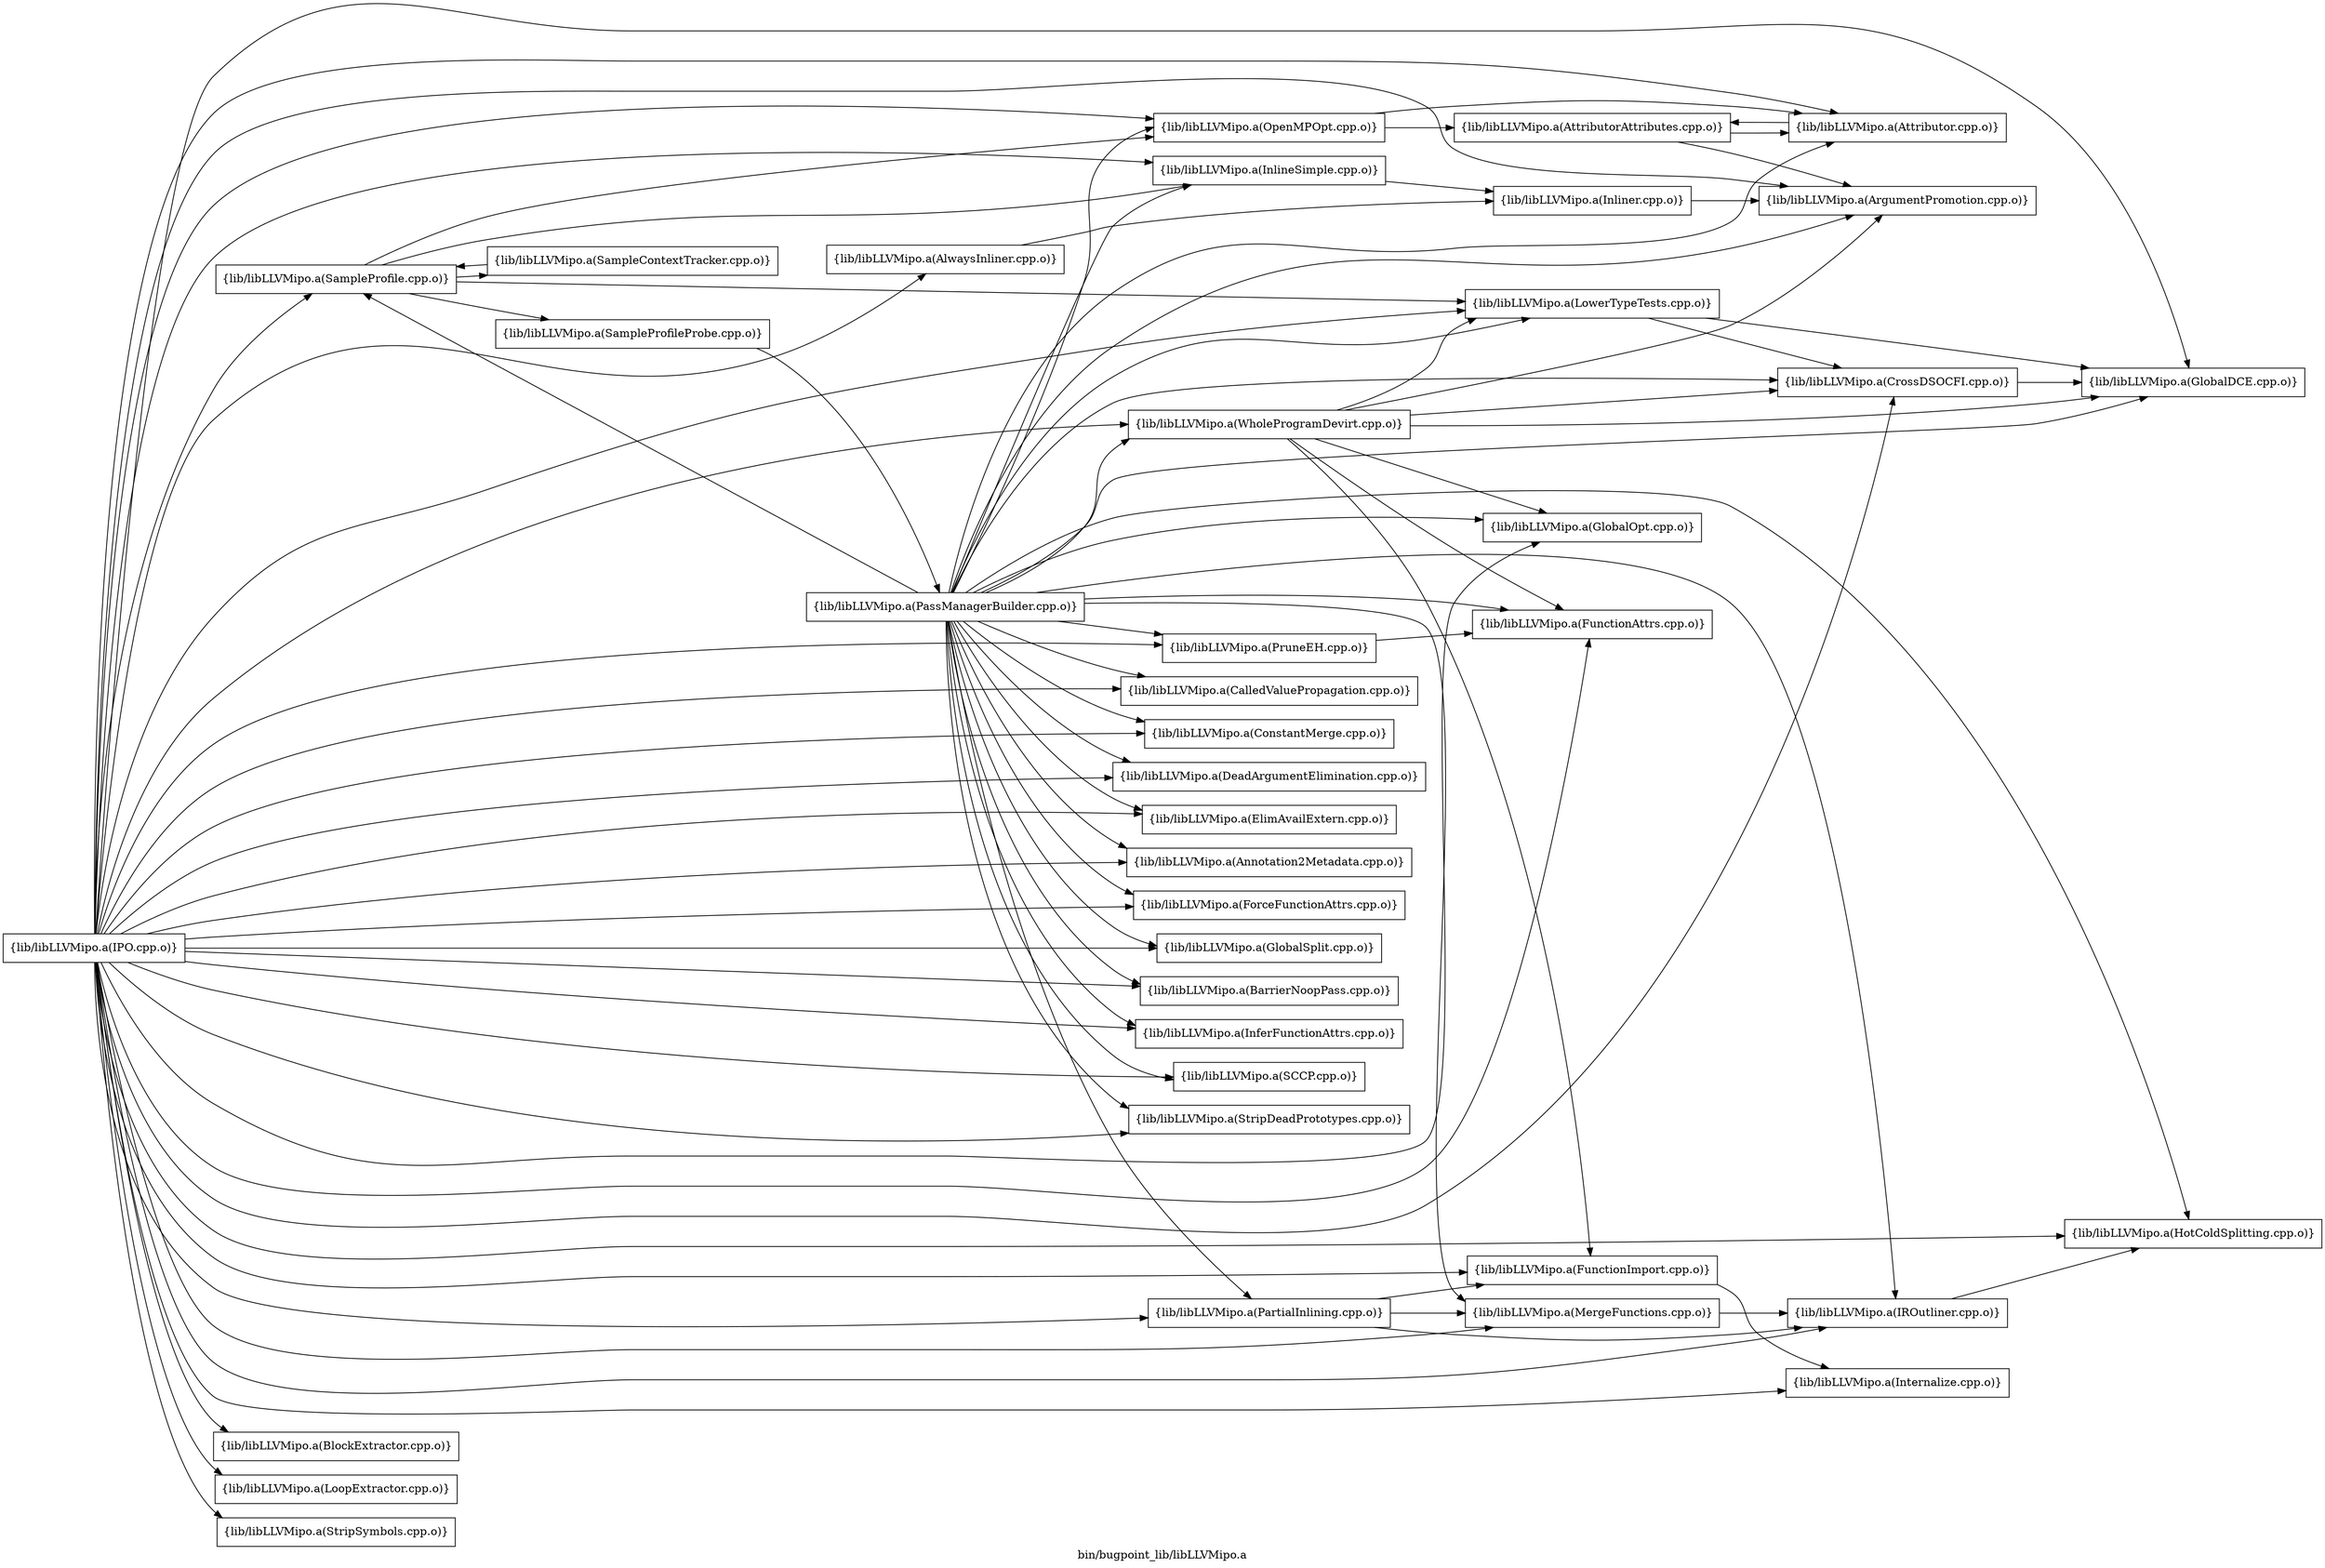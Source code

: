 digraph "bin/bugpoint_lib/libLLVMipo.a" {
	label="bin/bugpoint_lib/libLLVMipo.a";
	rankdir=LR;
	{ rank=same; Node0x5646d489fd58;  }
	{ rank=same; Node0x5646d487e108;  }

	Node0x5646d489fd58 [shape=record,shape=box,group=0,label="{lib/libLLVMipo.a(AlwaysInliner.cpp.o)}"];
	Node0x5646d489fd58 -> Node0x5646d487e108;
	Node0x5646d489d4b8 [shape=record,shape=box,group=0,label="{lib/libLLVMipo.a(ArgumentPromotion.cpp.o)}"];
	Node0x5646d489ea48 [shape=record,shape=box,group=0,label="{lib/libLLVMipo.a(Attributor.cpp.o)}"];
	Node0x5646d489ea48 -> Node0x5646d489a2b8;
	Node0x5646d489b0c8 [shape=record,shape=box,group=0,label="{lib/libLLVMipo.a(CalledValuePropagation.cpp.o)}"];
	Node0x5646d489b618 [shape=record,shape=box,group=0,label="{lib/libLLVMipo.a(ConstantMerge.cpp.o)}"];
	Node0x5646d489c798 [shape=record,shape=box,group=0,label="{lib/libLLVMipo.a(DeadArgumentElimination.cpp.o)}"];
	Node0x5646d48a2198 [shape=record,shape=box,group=0,label="{lib/libLLVMipo.a(ElimAvailExtern.cpp.o)}"];
	Node0x5646d48a19c8 [shape=record,shape=box,group=0,label="{lib/libLLVMipo.a(FunctionAttrs.cpp.o)}"];
	Node0x5646d487f1e8 [shape=record,shape=box,group=0,label="{lib/libLLVMipo.a(FunctionImport.cpp.o)}"];
	Node0x5646d487f1e8 -> Node0x5646d487d528;
	Node0x5646d487fd28 [shape=record,shape=box,group=0,label="{lib/libLLVMipo.a(GlobalDCE.cpp.o)}"];
	Node0x5646d48804f8 [shape=record,shape=box,group=0,label="{lib/libLLVMipo.a(GlobalOpt.cpp.o)}"];
	Node0x5646d4882438 [shape=record,shape=box,group=0,label="{lib/libLLVMipo.a(IPO.cpp.o)}"];
	Node0x5646d4882438 -> Node0x5646d489fd58;
	Node0x5646d4882438 -> Node0x5646d489d4b8;
	Node0x5646d4882438 -> Node0x5646d489ea48;
	Node0x5646d4882438 -> Node0x5646d489b0c8;
	Node0x5646d4882438 -> Node0x5646d489b618;
	Node0x5646d4882438 -> Node0x5646d489c798;
	Node0x5646d4882438 -> Node0x5646d48a2198;
	Node0x5646d4882438 -> Node0x5646d48a19c8;
	Node0x5646d4882438 -> Node0x5646d487f1e8;
	Node0x5646d4882438 -> Node0x5646d487fd28;
	Node0x5646d4882438 -> Node0x5646d48804f8;
	Node0x5646d4882438 -> Node0x5646d48812b8;
	Node0x5646d4882438 -> Node0x5646d48831f8;
	Node0x5646d4882438 -> Node0x5646d4883428;
	Node0x5646d4882438 -> Node0x5646d4882d48;
	Node0x5646d4882438 -> Node0x5646d4884468;
	Node0x5646d4882438 -> Node0x5646d4884918;
	Node0x5646d4882438 -> Node0x5646d487d028;
	Node0x5646d4882438 -> Node0x5646d487cfd8;
	Node0x5646d4882438 -> Node0x5646d487c358;
	Node0x5646d4882438 -> Node0x5646d487e8d8;
	Node0x5646d4882438 -> Node0x5646d487d528;
	Node0x5646d4882438 -> Node0x5646d4884a08;
	Node0x5646d4882438 -> Node0x5646d48841e8;
	Node0x5646d4882438 -> Node0x5646d4883ab8;
	Node0x5646d4882438 -> Node0x5646d48859f8;
	Node0x5646d4882438 -> Node0x5646d4885278;
	Node0x5646d4882438 -> Node0x5646d4895088;
	Node0x5646d4882438 -> Node0x5646d4894278;
	Node0x5646d4882438 -> Node0x5646d4890448;
	Node0x5646d4882438 -> Node0x5646d4891f28;
	Node0x5646d4882438 -> Node0x5646d4891d48;
	Node0x5646d4882438 -> Node0x5646d4898be8;
	Node0x5646d487e8d8 [shape=record,shape=box,group=0,label="{lib/libLLVMipo.a(InlineSimple.cpp.o)}"];
	Node0x5646d487e8d8 -> Node0x5646d487e108;
	Node0x5646d487d528 [shape=record,shape=box,group=0,label="{lib/libLLVMipo.a(Internalize.cpp.o)}"];
	Node0x5646d4884a08 [shape=record,shape=box,group=0,label="{lib/libLLVMipo.a(LoopExtractor.cpp.o)}"];
	Node0x5646d4883ab8 [shape=record,shape=box,group=0,label="{lib/libLLVMipo.a(MergeFunctions.cpp.o)}"];
	Node0x5646d4883ab8 -> Node0x5646d487cfd8;
	Node0x5646d48859f8 [shape=record,shape=box,group=0,label="{lib/libLLVMipo.a(OpenMPOpt.cpp.o)}"];
	Node0x5646d48859f8 -> Node0x5646d489ea48;
	Node0x5646d48859f8 -> Node0x5646d489a2b8;
	Node0x5646d4885278 [shape=record,shape=box,group=0,label="{lib/libLLVMipo.a(PartialInlining.cpp.o)}"];
	Node0x5646d4885278 -> Node0x5646d487f1e8;
	Node0x5646d4885278 -> Node0x5646d487cfd8;
	Node0x5646d4885278 -> Node0x5646d4883ab8;
	Node0x5646d4892a68 [shape=record,shape=box,group=0,label="{lib/libLLVMipo.a(PassManagerBuilder.cpp.o)}"];
	Node0x5646d4892a68 -> Node0x5646d489d4b8;
	Node0x5646d4892a68 -> Node0x5646d489ea48;
	Node0x5646d4892a68 -> Node0x5646d489b0c8;
	Node0x5646d4892a68 -> Node0x5646d489b618;
	Node0x5646d4892a68 -> Node0x5646d489c798;
	Node0x5646d4892a68 -> Node0x5646d48a2198;
	Node0x5646d4892a68 -> Node0x5646d48a19c8;
	Node0x5646d4892a68 -> Node0x5646d487fd28;
	Node0x5646d4892a68 -> Node0x5646d48804f8;
	Node0x5646d4892a68 -> Node0x5646d48812b8;
	Node0x5646d4892a68 -> Node0x5646d48831f8;
	Node0x5646d4892a68 -> Node0x5646d4883428;
	Node0x5646d4892a68 -> Node0x5646d4882d48;
	Node0x5646d4892a68 -> Node0x5646d4884468;
	Node0x5646d4892a68 -> Node0x5646d487d028;
	Node0x5646d4892a68 -> Node0x5646d487cfd8;
	Node0x5646d4892a68 -> Node0x5646d487c358;
	Node0x5646d4892a68 -> Node0x5646d487e8d8;
	Node0x5646d4892a68 -> Node0x5646d48841e8;
	Node0x5646d4892a68 -> Node0x5646d4883ab8;
	Node0x5646d4892a68 -> Node0x5646d48859f8;
	Node0x5646d4892a68 -> Node0x5646d4885278;
	Node0x5646d4892a68 -> Node0x5646d4895088;
	Node0x5646d4892a68 -> Node0x5646d4894278;
	Node0x5646d4892a68 -> Node0x5646d4890448;
	Node0x5646d4892a68 -> Node0x5646d4891f28;
	Node0x5646d4892a68 -> Node0x5646d4898be8;
	Node0x5646d4895088 [shape=record,shape=box,group=0,label="{lib/libLLVMipo.a(PruneEH.cpp.o)}"];
	Node0x5646d4895088 -> Node0x5646d48a19c8;
	Node0x5646d4890448 [shape=record,shape=box,group=0,label="{lib/libLLVMipo.a(SCCP.cpp.o)}"];
	Node0x5646d4891f28 [shape=record,shape=box,group=0,label="{lib/libLLVMipo.a(StripDeadPrototypes.cpp.o)}"];
	Node0x5646d4891d48 [shape=record,shape=box,group=0,label="{lib/libLLVMipo.a(StripSymbols.cpp.o)}"];
	Node0x5646d487e108 [shape=record,shape=box,group=0,label="{lib/libLLVMipo.a(Inliner.cpp.o)}"];
	Node0x5646d487e108 -> Node0x5646d489d4b8;
	Node0x5646d489a2b8 [shape=record,shape=box,group=0,label="{lib/libLLVMipo.a(AttributorAttributes.cpp.o)}"];
	Node0x5646d489a2b8 -> Node0x5646d489d4b8;
	Node0x5646d489a2b8 -> Node0x5646d489ea48;
	Node0x5646d48812b8 [shape=record,shape=box,group=0,label="{lib/libLLVMipo.a(Annotation2Metadata.cpp.o)}"];
	Node0x5646d48831f8 [shape=record,shape=box,group=0,label="{lib/libLLVMipo.a(CrossDSOCFI.cpp.o)}"];
	Node0x5646d48831f8 -> Node0x5646d487fd28;
	Node0x5646d4883428 [shape=record,shape=box,group=0,label="{lib/libLLVMipo.a(ForceFunctionAttrs.cpp.o)}"];
	Node0x5646d4882d48 [shape=record,shape=box,group=0,label="{lib/libLLVMipo.a(GlobalSplit.cpp.o)}"];
	Node0x5646d4884468 [shape=record,shape=box,group=0,label="{lib/libLLVMipo.a(HotColdSplitting.cpp.o)}"];
	Node0x5646d4884918 [shape=record,shape=box,group=0,label="{lib/libLLVMipo.a(BlockExtractor.cpp.o)}"];
	Node0x5646d487d028 [shape=record,shape=box,group=0,label="{lib/libLLVMipo.a(BarrierNoopPass.cpp.o)}"];
	Node0x5646d487cfd8 [shape=record,shape=box,group=0,label="{lib/libLLVMipo.a(IROutliner.cpp.o)}"];
	Node0x5646d487cfd8 -> Node0x5646d4884468;
	Node0x5646d487c358 [shape=record,shape=box,group=0,label="{lib/libLLVMipo.a(InferFunctionAttrs.cpp.o)}"];
	Node0x5646d48841e8 [shape=record,shape=box,group=0,label="{lib/libLLVMipo.a(LowerTypeTests.cpp.o)}"];
	Node0x5646d48841e8 -> Node0x5646d487fd28;
	Node0x5646d48841e8 -> Node0x5646d48831f8;
	Node0x5646d4894278 [shape=record,shape=box,group=0,label="{lib/libLLVMipo.a(SampleProfile.cpp.o)}"];
	Node0x5646d4894278 -> Node0x5646d487e8d8;
	Node0x5646d4894278 -> Node0x5646d48841e8;
	Node0x5646d4894278 -> Node0x5646d48859f8;
	Node0x5646d4894278 -> Node0x5646d4890cb8;
	Node0x5646d4894278 -> Node0x5646d4890a38;
	Node0x5646d4898be8 [shape=record,shape=box,group=0,label="{lib/libLLVMipo.a(WholeProgramDevirt.cpp.o)}"];
	Node0x5646d4898be8 -> Node0x5646d489d4b8;
	Node0x5646d4898be8 -> Node0x5646d48a19c8;
	Node0x5646d4898be8 -> Node0x5646d487f1e8;
	Node0x5646d4898be8 -> Node0x5646d487fd28;
	Node0x5646d4898be8 -> Node0x5646d48804f8;
	Node0x5646d4898be8 -> Node0x5646d48831f8;
	Node0x5646d4898be8 -> Node0x5646d48841e8;
	Node0x5646d4890cb8 [shape=record,shape=box,group=0,label="{lib/libLLVMipo.a(SampleContextTracker.cpp.o)}"];
	Node0x5646d4890cb8 -> Node0x5646d4894278;
	Node0x5646d4890a38 [shape=record,shape=box,group=0,label="{lib/libLLVMipo.a(SampleProfileProbe.cpp.o)}"];
	Node0x5646d4890a38 -> Node0x5646d4892a68;
}
